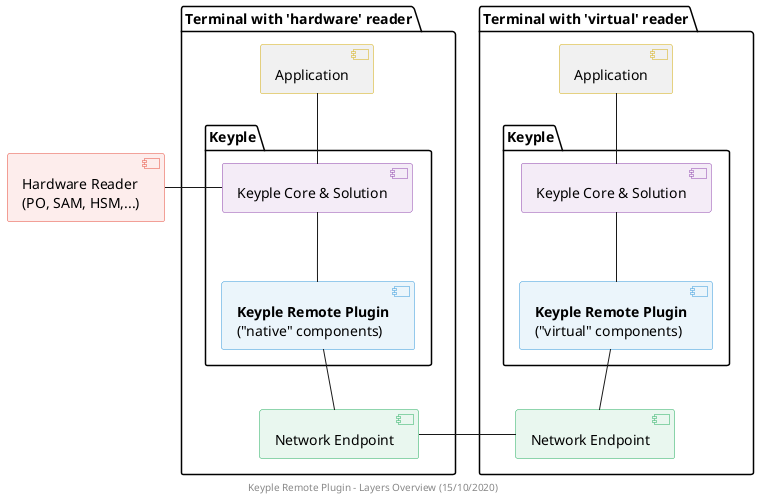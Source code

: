 @startuml
footer
    Keyple Remote Plugin - Layers Overview (15/10/2020)
end footer

' == THEME ==

'Couleurs issues de : https://htmlcolorcodes.com/fr/tableau-de-couleur/tableau-de-couleur-design-plat/
skinparam Shadowing false
skinparam component {
    BorderColor #D4AC0D
    ' Red
    BackgroundColor<<red>> #FDEDEC
    BorderColor<<red>> #E74C3C
    ' Purple
    BackgroundColor<<purple>> #F4ECF7
    BorderColor<<purple>> #8E44AD
    ' blue
    BackgroundColor<<blue>> #EBF5FB
    BorderColor<<blue>> #3498DB
    ' Green
    BackgroundColor<<green>> #E9F7EF
    BorderColor<<green>> #27AE60
    ' Grey
    BackgroundColor<<grey>> #EAECEE
    BorderColor<<grey>> #2C3E50
}
hide <<red>> stereotype
hide <<purple>> stereotype
hide <<blue>> stereotype
hide <<green>> stereotype
hide <<grey>> stereotype

' == CONTENT ==

[Hardware Reader\n(PO, SAM, HSM,...)] as reader <<red>>

package "Terminal with 'hardware' reader" {
    [Application] as appA
    package "Keyple" as nativeKeyple {
        [**Keyple Remote Plugin**\n("native" components)] as nativeLib <<blue>>
        [Keyple Core & Solution] as nativeKeypleLibs <<purple>>
    }
    [Network Endpoint] as endpointA <<green>>
}

package "Terminal with 'virtual' reader" {
    [Application] as appB
    package "Keyple" as virtualKeyple {
        [Keyple Core & Solution] as virtualKeypleLibs <<purple>>
        [**Keyple Remote Plugin**\n("virtual" components)] as virtualLib <<blue>>
    }
    [Network Endpoint] as endpointB <<green>>
}

reader - nativeKeypleLibs

appA -- nativeKeypleLibs
nativeKeypleLibs -- nativeLib
nativeLib -- endpointA

endpointA - endpointB

appB -- virtualKeypleLibs
virtualKeypleLibs -- virtualLib
virtualLib -- endpointB

@enduml